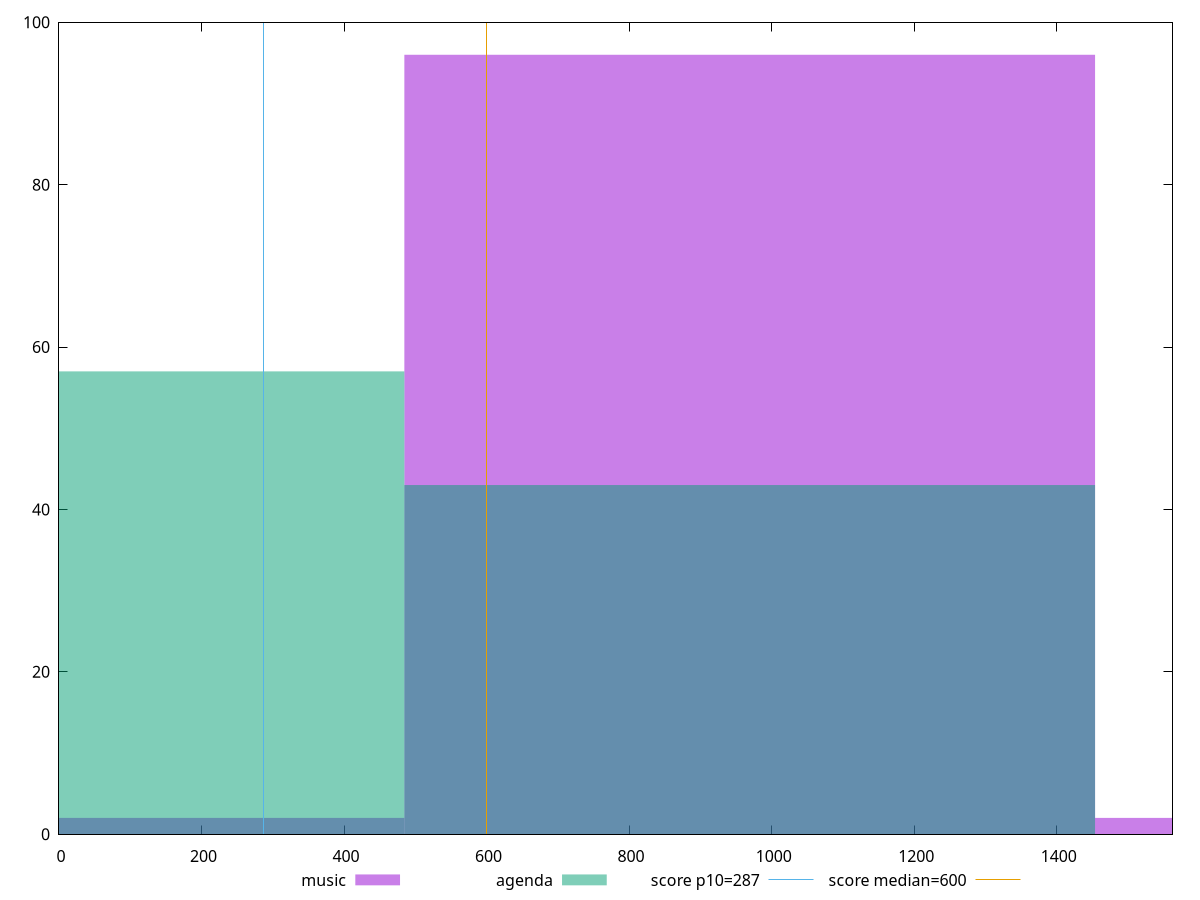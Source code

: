 reset

$music <<EOF
969.2281428751429 96
1938.4562857502858 2
0 2
EOF

$agenda <<EOF
969.2281428751429 43
0 57
EOF

set key outside below
set boxwidth 969.2281428751429
set xrange [0:1562.5]
set yrange [0:100]
set trange [0:100]
set style fill transparent solid 0.5 noborder

set parametric
set terminal svg size 640, 500 enhanced background rgb 'white'
set output "reports/report_00027_2021-02-24T12-40-31.850Z/total-blocking-time/comparison/histogram/0_vs_1.svg"

plot $music title "music" with boxes, \
     $agenda title "agenda" with boxes, \
     287,t title "score p10=287", \
     600,t title "score median=600"

reset
